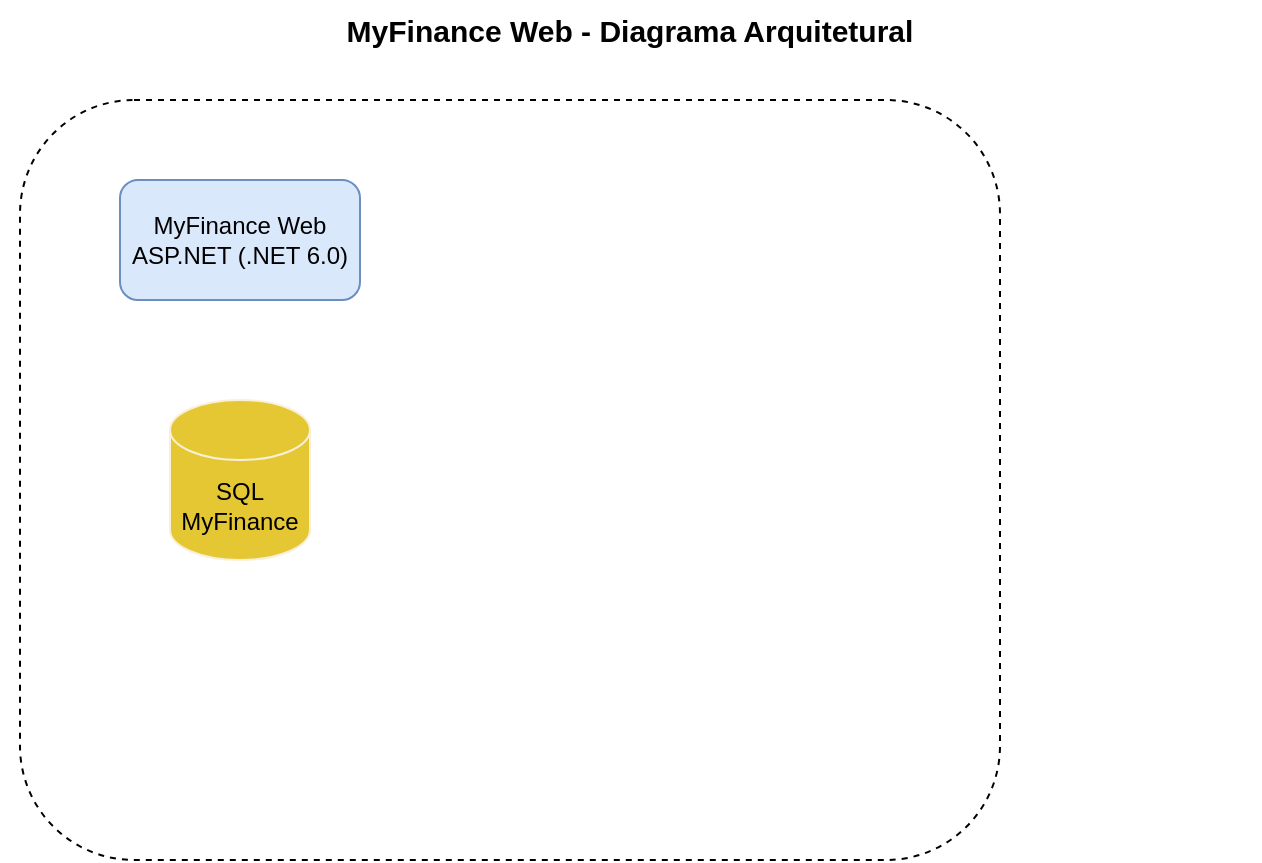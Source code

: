 <mxfile version="23.0.2" type="github">
  <diagram name="Page-1" id="x-FH29JgtIQv-g02PhZ6">
    <mxGraphModel dx="1024" dy="599" grid="1" gridSize="10" guides="1" tooltips="1" connect="1" arrows="1" fold="1" page="1" pageScale="1" pageWidth="850" pageHeight="1100" math="0" shadow="0">
      <root>
        <mxCell id="0" />
        <mxCell id="1" parent="0" />
        <mxCell id="Uvp9_GwVYbTqe_zOqnvM-5" value="" style="rounded=1;whiteSpace=wrap;html=1;dashed=1;" vertex="1" parent="1">
          <mxGeometry x="150" y="120" width="490" height="380" as="geometry" />
        </mxCell>
        <mxCell id="Uvp9_GwVYbTqe_zOqnvM-4" value="MyFinance Web&lt;br&gt;ASP.NET (.NET 6.0)" style="rounded=1;whiteSpace=wrap;html=1;fillColor=#dae8fc;strokeColor=#6c8ebf;" vertex="1" parent="1">
          <mxGeometry x="200" y="160" width="120" height="60" as="geometry" />
        </mxCell>
        <mxCell id="Uvp9_GwVYbTqe_zOqnvM-6" value="MyFinance Web - Diagrama Arquitetural" style="text;strokeColor=none;align=center;fillColor=none;html=1;verticalAlign=middle;whiteSpace=wrap;rounded=0;strokeWidth=2;fontStyle=1;fontSize=15;" vertex="1" parent="1">
          <mxGeometry x="140" y="70" width="630" height="30" as="geometry" />
        </mxCell>
        <mxCell id="Uvp9_GwVYbTqe_zOqnvM-7" value="SQL&lt;br&gt;MyFinance" style="shape=cylinder3;whiteSpace=wrap;html=1;boundedLbl=1;backgroundOutline=1;size=15;fillColor=#e5c734;strokeColor=#f9f0d7;" vertex="1" parent="1">
          <mxGeometry x="225" y="270" width="70" height="80" as="geometry" />
        </mxCell>
      </root>
    </mxGraphModel>
  </diagram>
</mxfile>
